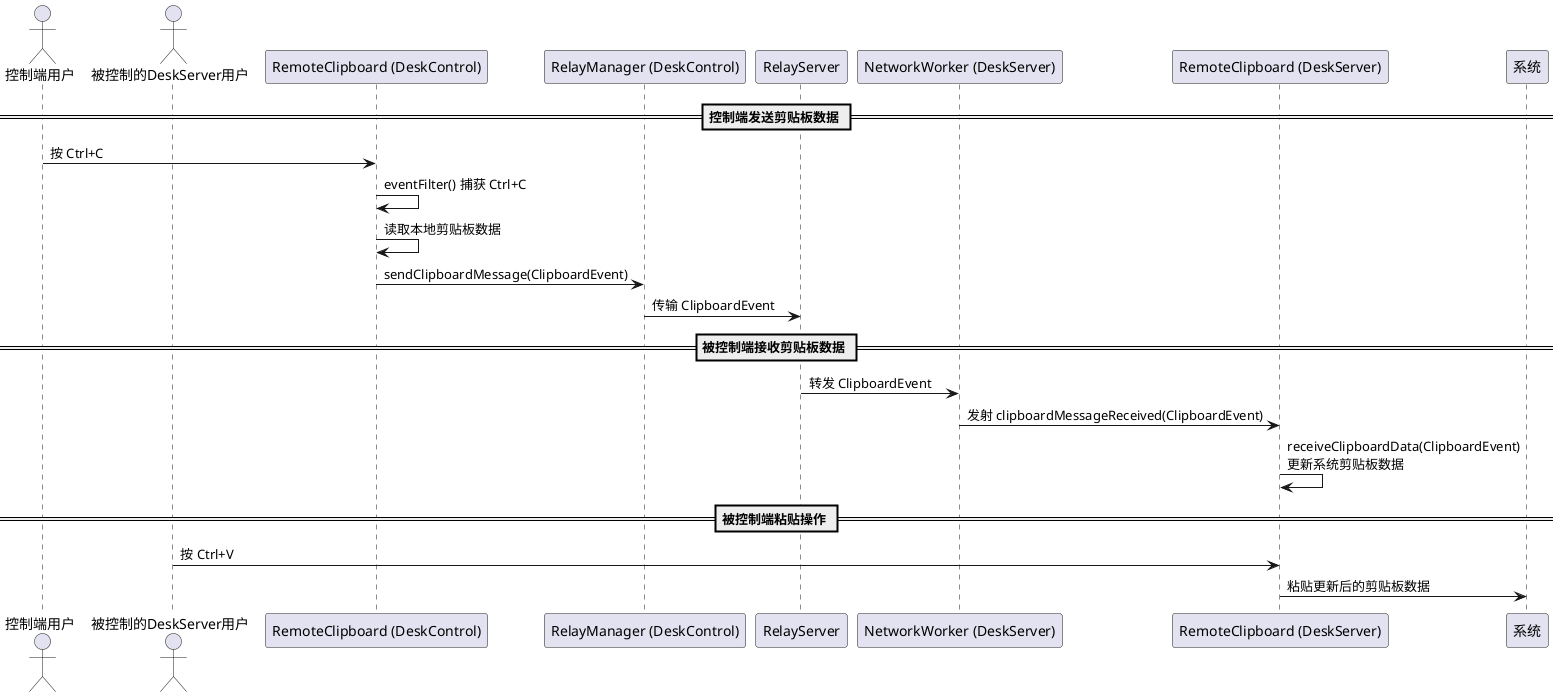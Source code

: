 @startuml
actor "控制端用户" as UserC
actor "被控制的DeskServer用户" as UserS

participant "RemoteClipboard (DeskControl)" as RC_C
participant "RelayManager (DeskControl)" as RM_C
participant "RelayServer" as Network
participant "NetworkWorker (DeskServer)" as NW_S
participant "RemoteClipboard (DeskServer)" as RC_S
participant "系统" as System

== 控制端发送剪贴板数据 ==
UserC -> RC_C: 按 Ctrl+C
RC_C-> RC_C: eventFilter() 捕获 Ctrl+C
RC_C -> RC_C: 读取本地剪贴板数据
RC_C -> RM_C: sendClipboardMessage(ClipboardEvent)
RM_C -> Network: 传输 ClipboardEvent

== 被控制端接收剪贴板数据 ==
Network -> NW_S: 转发 ClipboardEvent
NW_S -> RC_S: 发射 clipboardMessageReceived(ClipboardEvent)
RC_S -> RC_S: receiveClipboardData(ClipboardEvent)\n更新系统剪贴板数据

== 被控制端粘贴操作 ==
UserS -> RC_S: 按 Ctrl+V
RC_S -> System: 粘贴更新后的剪贴板数据
@enduml